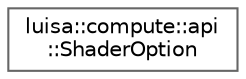 digraph "类继承关系图"
{
 // LATEX_PDF_SIZE
  bgcolor="transparent";
  edge [fontname=Helvetica,fontsize=10,labelfontname=Helvetica,labelfontsize=10];
  node [fontname=Helvetica,fontsize=10,shape=box,height=0.2,width=0.4];
  rankdir="LR";
  Node0 [id="Node000000",label="luisa::compute::api\l::ShaderOption",height=0.2,width=0.4,color="grey40", fillcolor="white", style="filled",URL="$structluisa_1_1compute_1_1api_1_1_shader_option.html",tooltip=" "];
}
